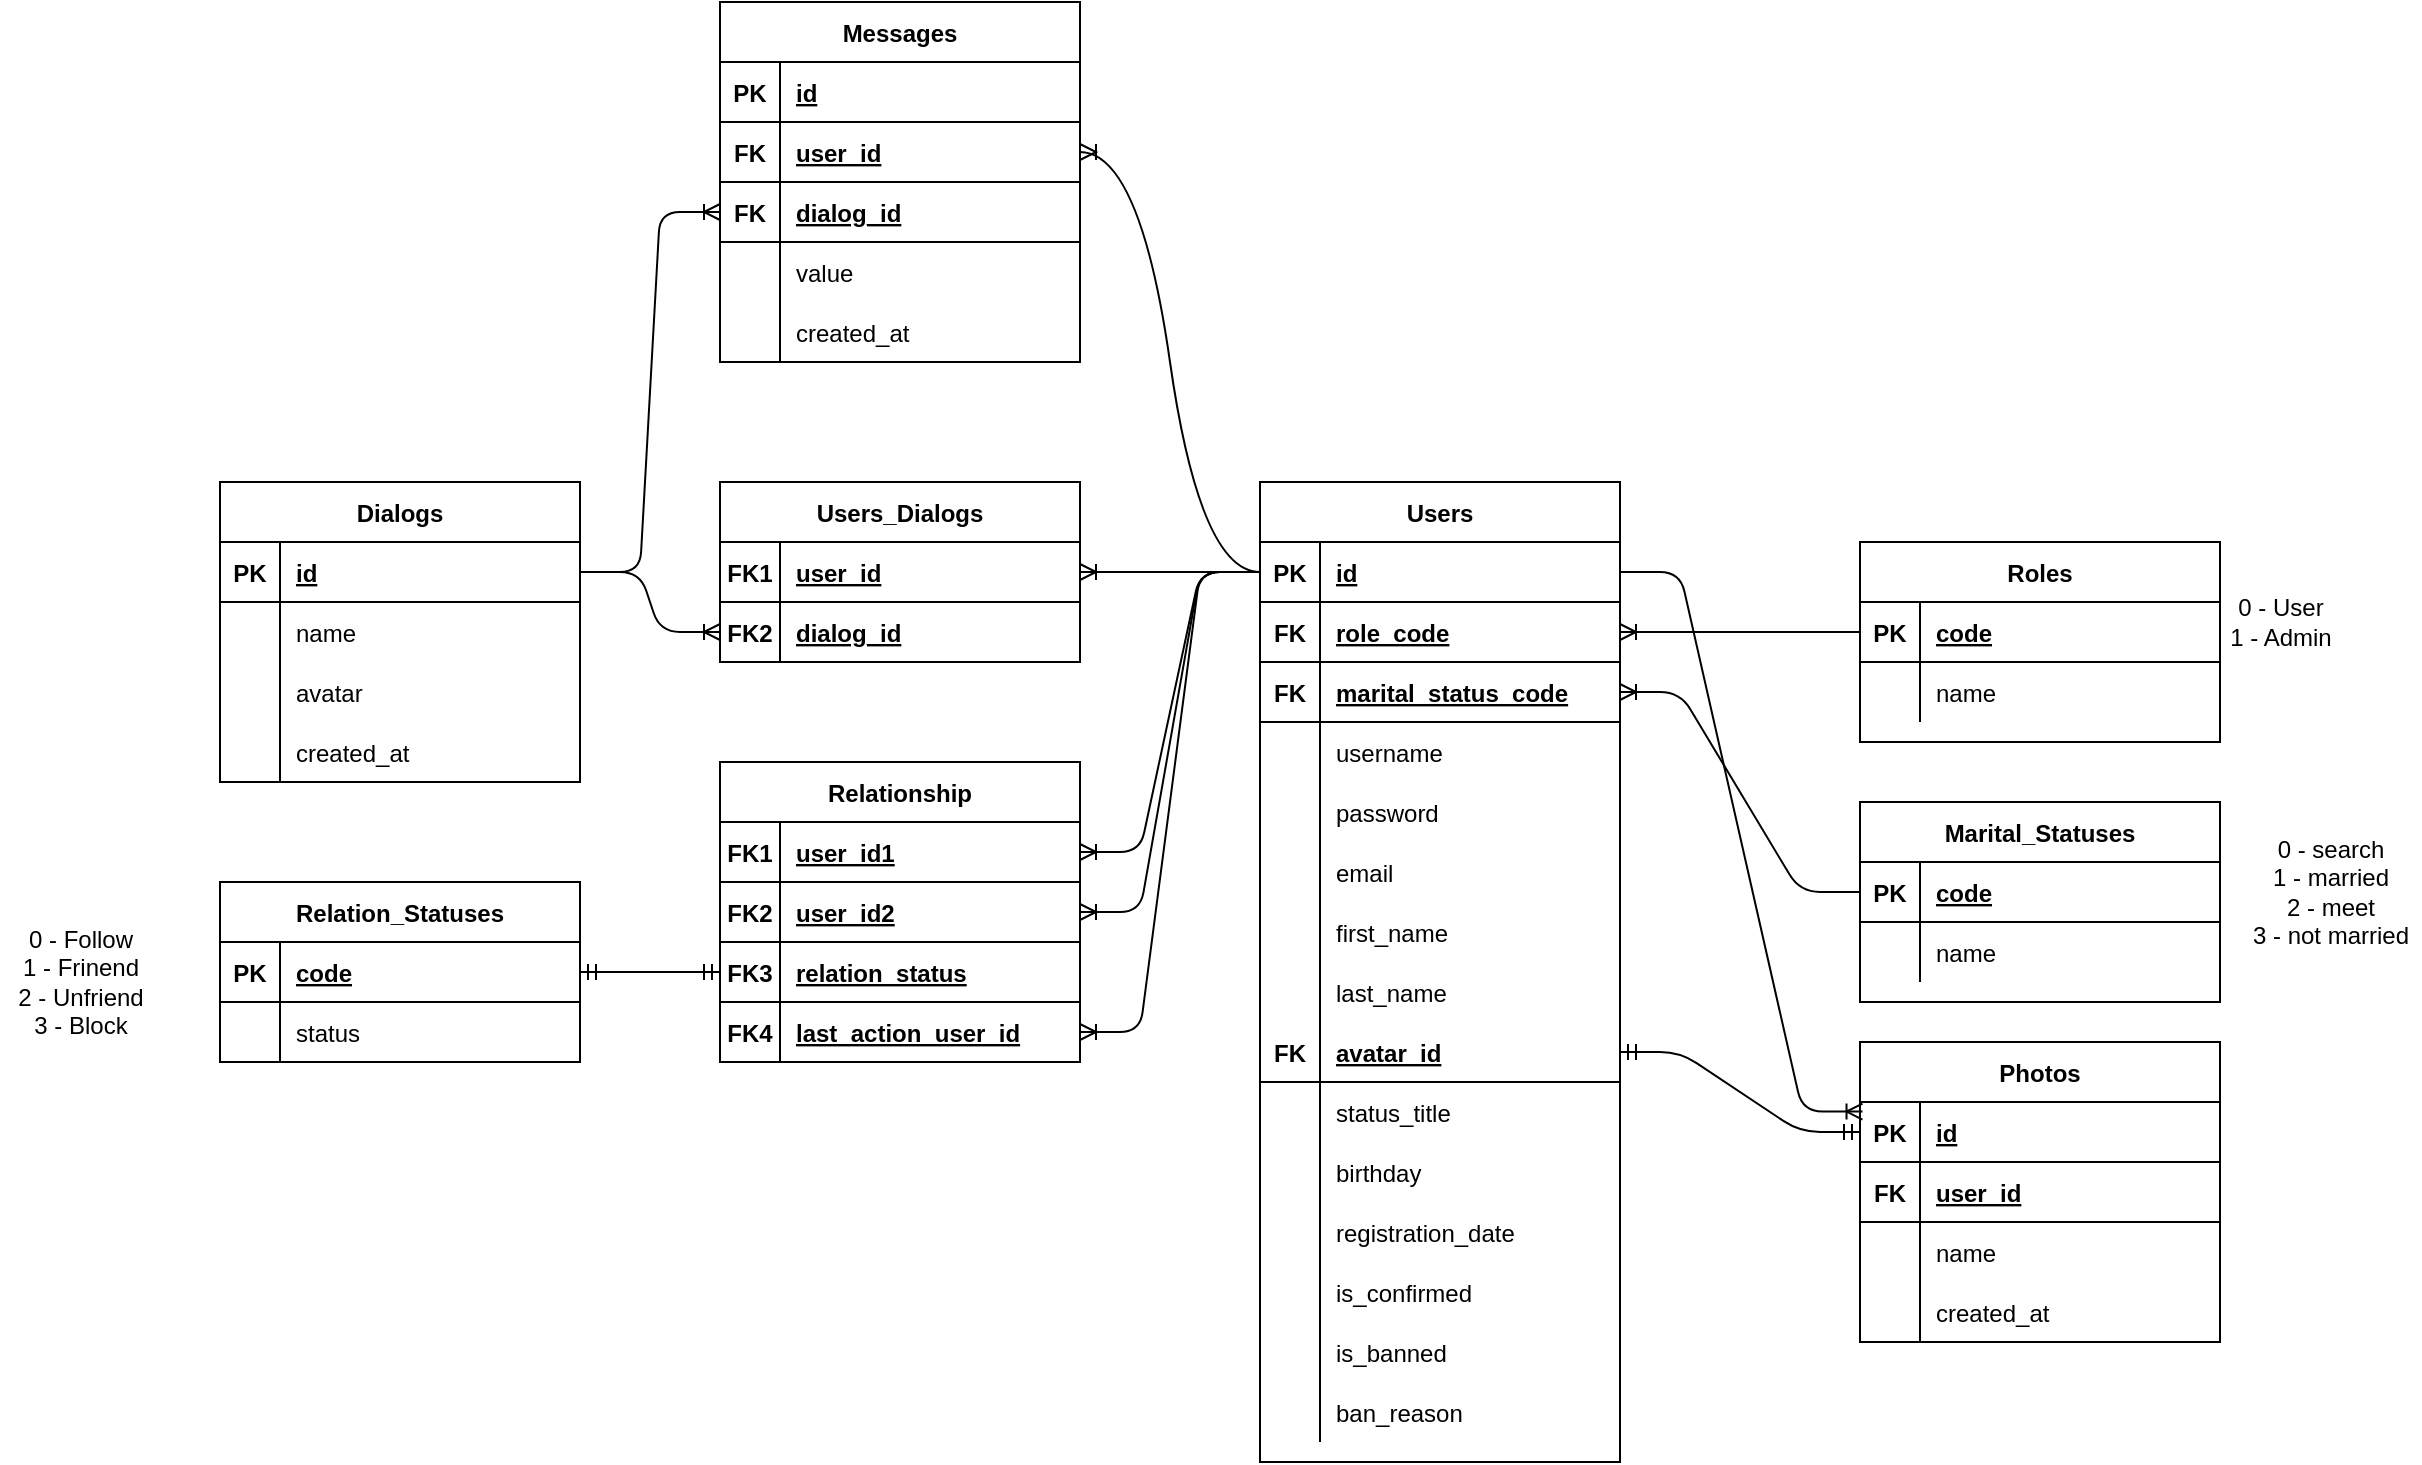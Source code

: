 <mxfile version="14.5.10" type="device"><diagram id="R2lEEEUBdFMjLlhIrx00" name="Page-1"><mxGraphModel dx="1888" dy="1648" grid="1" gridSize="10" guides="1" tooltips="1" connect="1" arrows="1" fold="1" page="1" pageScale="1" pageWidth="850" pageHeight="1100" math="0" shadow="0" extFonts="Permanent Marker^https://fonts.googleapis.com/css?family=Permanent+Marker"><root><mxCell id="0"/><mxCell id="1" parent="0"/><mxCell id="Dz9kJ3mETooOd-xJiDvD-19" value="Users" style="shape=table;startSize=30;container=1;collapsible=1;childLayout=tableLayout;fixedRows=1;rowLines=0;fontStyle=1;align=center;resizeLast=1;" parent="1" vertex="1"><mxGeometry x="120" y="180" width="180" height="490" as="geometry"/></mxCell><mxCell id="Dz9kJ3mETooOd-xJiDvD-36" value="" style="shape=partialRectangle;collapsible=0;dropTarget=0;pointerEvents=0;fillColor=none;top=0;left=0;bottom=1;right=0;points=[[0,0.5],[1,0.5]];portConstraint=eastwest;" parent="Dz9kJ3mETooOd-xJiDvD-19" vertex="1"><mxGeometry y="30" width="180" height="30" as="geometry"/></mxCell><mxCell id="Dz9kJ3mETooOd-xJiDvD-37" value="PK" style="shape=partialRectangle;connectable=0;fillColor=none;top=0;left=0;bottom=0;right=0;fontStyle=1;overflow=hidden;" parent="Dz9kJ3mETooOd-xJiDvD-36" vertex="1"><mxGeometry width="30" height="30" as="geometry"/></mxCell><mxCell id="Dz9kJ3mETooOd-xJiDvD-38" value="id" style="shape=partialRectangle;connectable=0;fillColor=none;top=0;left=0;bottom=0;right=0;align=left;spacingLeft=6;fontStyle=5;overflow=hidden;" parent="Dz9kJ3mETooOd-xJiDvD-36" vertex="1"><mxGeometry x="30" width="150" height="30" as="geometry"/></mxCell><mxCell id="Dz9kJ3mETooOd-xJiDvD-20" value="" style="shape=partialRectangle;collapsible=0;dropTarget=0;pointerEvents=0;fillColor=none;top=0;left=0;bottom=1;right=0;points=[[0,0.5],[1,0.5]];portConstraint=eastwest;" parent="Dz9kJ3mETooOd-xJiDvD-19" vertex="1"><mxGeometry y="60" width="180" height="30" as="geometry"/></mxCell><mxCell id="Dz9kJ3mETooOd-xJiDvD-21" value="FK" style="shape=partialRectangle;connectable=0;fillColor=none;top=0;left=0;bottom=0;right=0;fontStyle=1;overflow=hidden;" parent="Dz9kJ3mETooOd-xJiDvD-20" vertex="1"><mxGeometry width="30" height="30" as="geometry"/></mxCell><mxCell id="Dz9kJ3mETooOd-xJiDvD-22" value="role_code" style="shape=partialRectangle;connectable=0;fillColor=none;top=0;left=0;bottom=0;right=0;align=left;spacingLeft=6;fontStyle=5;overflow=hidden;" parent="Dz9kJ3mETooOd-xJiDvD-20" vertex="1"><mxGeometry x="30" width="150" height="30" as="geometry"/></mxCell><mxCell id="Dz9kJ3mETooOd-xJiDvD-76" value="" style="shape=partialRectangle;collapsible=0;dropTarget=0;pointerEvents=0;fillColor=none;top=0;left=0;bottom=1;right=0;points=[[0,0.5],[1,0.5]];portConstraint=eastwest;" parent="Dz9kJ3mETooOd-xJiDvD-19" vertex="1"><mxGeometry y="90" width="180" height="30" as="geometry"/></mxCell><mxCell id="Dz9kJ3mETooOd-xJiDvD-77" value="FK" style="shape=partialRectangle;connectable=0;fillColor=none;top=0;left=0;bottom=0;right=0;fontStyle=1;overflow=hidden;" parent="Dz9kJ3mETooOd-xJiDvD-76" vertex="1"><mxGeometry width="30" height="30" as="geometry"/></mxCell><mxCell id="Dz9kJ3mETooOd-xJiDvD-78" value="marital_status_code" style="shape=partialRectangle;connectable=0;fillColor=none;top=0;left=0;bottom=0;right=0;align=left;spacingLeft=6;fontStyle=5;overflow=hidden;" parent="Dz9kJ3mETooOd-xJiDvD-76" vertex="1"><mxGeometry x="30" width="150" height="30" as="geometry"/></mxCell><mxCell id="Dz9kJ3mETooOd-xJiDvD-235" value="" style="shape=partialRectangle;collapsible=0;dropTarget=0;pointerEvents=0;fillColor=none;top=0;left=0;bottom=0;right=0;points=[[0,0.5],[1,0.5]];portConstraint=eastwest;" parent="Dz9kJ3mETooOd-xJiDvD-19" vertex="1"><mxGeometry y="120" width="180" height="30" as="geometry"/></mxCell><mxCell id="Dz9kJ3mETooOd-xJiDvD-236" value="" style="shape=partialRectangle;connectable=0;fillColor=none;top=0;left=0;bottom=0;right=0;editable=1;overflow=hidden;" parent="Dz9kJ3mETooOd-xJiDvD-235" vertex="1"><mxGeometry width="30" height="30" as="geometry"/></mxCell><mxCell id="Dz9kJ3mETooOd-xJiDvD-237" value="username" style="shape=partialRectangle;connectable=0;fillColor=none;top=0;left=0;bottom=0;right=0;align=left;spacingLeft=6;overflow=hidden;" parent="Dz9kJ3mETooOd-xJiDvD-235" vertex="1"><mxGeometry x="30" width="150" height="30" as="geometry"/></mxCell><mxCell id="Dz9kJ3mETooOd-xJiDvD-107" value="" style="shape=partialRectangle;collapsible=0;dropTarget=0;pointerEvents=0;fillColor=none;top=0;left=0;bottom=0;right=0;points=[[0,0.5],[1,0.5]];portConstraint=eastwest;" parent="Dz9kJ3mETooOd-xJiDvD-19" vertex="1"><mxGeometry y="150" width="180" height="30" as="geometry"/></mxCell><mxCell id="Dz9kJ3mETooOd-xJiDvD-108" value="" style="shape=partialRectangle;connectable=0;fillColor=none;top=0;left=0;bottom=0;right=0;editable=1;overflow=hidden;" parent="Dz9kJ3mETooOd-xJiDvD-107" vertex="1"><mxGeometry width="30" height="30" as="geometry"/></mxCell><mxCell id="Dz9kJ3mETooOd-xJiDvD-109" value="password" style="shape=partialRectangle;connectable=0;fillColor=none;top=0;left=0;bottom=0;right=0;align=left;spacingLeft=6;overflow=hidden;" parent="Dz9kJ3mETooOd-xJiDvD-107" vertex="1"><mxGeometry x="30" width="150" height="30" as="geometry"/></mxCell><mxCell id="Dz9kJ3mETooOd-xJiDvD-110" value="" style="shape=partialRectangle;collapsible=0;dropTarget=0;pointerEvents=0;fillColor=none;top=0;left=0;bottom=0;right=0;points=[[0,0.5],[1,0.5]];portConstraint=eastwest;" parent="Dz9kJ3mETooOd-xJiDvD-19" vertex="1"><mxGeometry y="180" width="180" height="30" as="geometry"/></mxCell><mxCell id="Dz9kJ3mETooOd-xJiDvD-111" value="" style="shape=partialRectangle;connectable=0;fillColor=none;top=0;left=0;bottom=0;right=0;editable=1;overflow=hidden;" parent="Dz9kJ3mETooOd-xJiDvD-110" vertex="1"><mxGeometry width="30" height="30" as="geometry"/></mxCell><mxCell id="Dz9kJ3mETooOd-xJiDvD-112" value="email" style="shape=partialRectangle;connectable=0;fillColor=none;top=0;left=0;bottom=0;right=0;align=left;spacingLeft=6;overflow=hidden;" parent="Dz9kJ3mETooOd-xJiDvD-110" vertex="1"><mxGeometry x="30" width="150" height="30" as="geometry"/></mxCell><mxCell id="Dz9kJ3mETooOd-xJiDvD-23" value="" style="shape=partialRectangle;collapsible=0;dropTarget=0;pointerEvents=0;fillColor=none;top=0;left=0;bottom=0;right=0;points=[[0,0.5],[1,0.5]];portConstraint=eastwest;" parent="Dz9kJ3mETooOd-xJiDvD-19" vertex="1"><mxGeometry y="210" width="180" height="30" as="geometry"/></mxCell><mxCell id="Dz9kJ3mETooOd-xJiDvD-24" value="" style="shape=partialRectangle;connectable=0;fillColor=none;top=0;left=0;bottom=0;right=0;editable=1;overflow=hidden;" parent="Dz9kJ3mETooOd-xJiDvD-23" vertex="1"><mxGeometry width="30" height="30" as="geometry"/></mxCell><mxCell id="Dz9kJ3mETooOd-xJiDvD-25" value="first_name" style="shape=partialRectangle;connectable=0;fillColor=none;top=0;left=0;bottom=0;right=0;align=left;spacingLeft=6;overflow=hidden;" parent="Dz9kJ3mETooOd-xJiDvD-23" vertex="1"><mxGeometry x="30" width="150" height="30" as="geometry"/></mxCell><mxCell id="Dz9kJ3mETooOd-xJiDvD-63" value="" style="shape=partialRectangle;collapsible=0;dropTarget=0;pointerEvents=0;fillColor=none;top=0;left=0;bottom=0;right=0;points=[[0,0.5],[1,0.5]];portConstraint=eastwest;" parent="Dz9kJ3mETooOd-xJiDvD-19" vertex="1"><mxGeometry y="240" width="180" height="30" as="geometry"/></mxCell><mxCell id="Dz9kJ3mETooOd-xJiDvD-64" value="" style="shape=partialRectangle;connectable=0;fillColor=none;top=0;left=0;bottom=0;right=0;editable=1;overflow=hidden;" parent="Dz9kJ3mETooOd-xJiDvD-63" vertex="1"><mxGeometry width="30" height="30" as="geometry"/></mxCell><mxCell id="Dz9kJ3mETooOd-xJiDvD-65" value="last_name" style="shape=partialRectangle;connectable=0;fillColor=none;top=0;left=0;bottom=0;right=0;align=left;spacingLeft=6;overflow=hidden;" parent="Dz9kJ3mETooOd-xJiDvD-63" vertex="1"><mxGeometry x="30" width="150" height="30" as="geometry"/></mxCell><mxCell id="Wtlo1PNyRemRcPBxRSfS-28" value="" style="shape=partialRectangle;collapsible=0;dropTarget=0;pointerEvents=0;fillColor=none;top=0;left=0;bottom=1;right=0;points=[[0,0.5],[1,0.5]];portConstraint=eastwest;" parent="Dz9kJ3mETooOd-xJiDvD-19" vertex="1"><mxGeometry y="270" width="180" height="30" as="geometry"/></mxCell><mxCell id="Wtlo1PNyRemRcPBxRSfS-29" value="FK" style="shape=partialRectangle;connectable=0;fillColor=none;top=0;left=0;bottom=0;right=0;fontStyle=1;overflow=hidden;" parent="Wtlo1PNyRemRcPBxRSfS-28" vertex="1"><mxGeometry width="30" height="30" as="geometry"/></mxCell><mxCell id="Wtlo1PNyRemRcPBxRSfS-30" value="avatar_id" style="shape=partialRectangle;connectable=0;fillColor=none;top=0;left=0;bottom=0;right=0;align=left;spacingLeft=6;fontStyle=5;overflow=hidden;" parent="Wtlo1PNyRemRcPBxRSfS-28" vertex="1"><mxGeometry x="30" width="150" height="30" as="geometry"/></mxCell><mxCell id="Dz9kJ3mETooOd-xJiDvD-29" value="" style="shape=partialRectangle;collapsible=0;dropTarget=0;pointerEvents=0;fillColor=none;top=0;left=0;bottom=0;right=0;points=[[0,0.5],[1,0.5]];portConstraint=eastwest;" parent="Dz9kJ3mETooOd-xJiDvD-19" vertex="1"><mxGeometry y="300" width="180" height="30" as="geometry"/></mxCell><mxCell id="Dz9kJ3mETooOd-xJiDvD-30" value="" style="shape=partialRectangle;connectable=0;fillColor=none;top=0;left=0;bottom=0;right=0;editable=1;overflow=hidden;" parent="Dz9kJ3mETooOd-xJiDvD-29" vertex="1"><mxGeometry width="30" height="30" as="geometry"/></mxCell><mxCell id="Dz9kJ3mETooOd-xJiDvD-31" value="status_title" style="shape=partialRectangle;connectable=0;fillColor=none;top=0;left=0;bottom=0;right=0;align=left;spacingLeft=6;overflow=hidden;" parent="Dz9kJ3mETooOd-xJiDvD-29" vertex="1"><mxGeometry x="30" width="150" height="30" as="geometry"/></mxCell><mxCell id="Dz9kJ3mETooOd-xJiDvD-82" value="" style="shape=partialRectangle;collapsible=0;dropTarget=0;pointerEvents=0;fillColor=none;top=0;left=0;bottom=0;right=0;points=[[0,0.5],[1,0.5]];portConstraint=eastwest;" parent="Dz9kJ3mETooOd-xJiDvD-19" vertex="1"><mxGeometry y="330" width="180" height="30" as="geometry"/></mxCell><mxCell id="Dz9kJ3mETooOd-xJiDvD-83" value="" style="shape=partialRectangle;connectable=0;fillColor=none;top=0;left=0;bottom=0;right=0;editable=1;overflow=hidden;" parent="Dz9kJ3mETooOd-xJiDvD-82" vertex="1"><mxGeometry width="30" height="30" as="geometry"/></mxCell><mxCell id="Dz9kJ3mETooOd-xJiDvD-84" value="birthday" style="shape=partialRectangle;connectable=0;fillColor=none;top=0;left=0;bottom=0;right=0;align=left;spacingLeft=6;overflow=hidden;" parent="Dz9kJ3mETooOd-xJiDvD-82" vertex="1"><mxGeometry x="30" width="150" height="30" as="geometry"/></mxCell><mxCell id="Dz9kJ3mETooOd-xJiDvD-26" value="" style="shape=partialRectangle;collapsible=0;dropTarget=0;pointerEvents=0;fillColor=none;top=0;left=0;bottom=0;right=0;points=[[0,0.5],[1,0.5]];portConstraint=eastwest;" parent="Dz9kJ3mETooOd-xJiDvD-19" vertex="1"><mxGeometry y="360" width="180" height="30" as="geometry"/></mxCell><mxCell id="Dz9kJ3mETooOd-xJiDvD-27" value="" style="shape=partialRectangle;connectable=0;fillColor=none;top=0;left=0;bottom=0;right=0;editable=1;overflow=hidden;" parent="Dz9kJ3mETooOd-xJiDvD-26" vertex="1"><mxGeometry width="30" height="30" as="geometry"/></mxCell><mxCell id="Dz9kJ3mETooOd-xJiDvD-28" value="registration_date" style="shape=partialRectangle;connectable=0;fillColor=none;top=0;left=0;bottom=0;right=0;align=left;spacingLeft=6;overflow=hidden;" parent="Dz9kJ3mETooOd-xJiDvD-26" vertex="1"><mxGeometry x="30" width="150" height="30" as="geometry"/></mxCell><mxCell id="Dz9kJ3mETooOd-xJiDvD-85" value="" style="shape=partialRectangle;collapsible=0;dropTarget=0;pointerEvents=0;fillColor=none;top=0;left=0;bottom=0;right=0;points=[[0,0.5],[1,0.5]];portConstraint=eastwest;" parent="Dz9kJ3mETooOd-xJiDvD-19" vertex="1"><mxGeometry y="390" width="180" height="30" as="geometry"/></mxCell><mxCell id="Dz9kJ3mETooOd-xJiDvD-86" value="" style="shape=partialRectangle;connectable=0;fillColor=none;top=0;left=0;bottom=0;right=0;editable=1;overflow=hidden;" parent="Dz9kJ3mETooOd-xJiDvD-85" vertex="1"><mxGeometry width="30" height="30" as="geometry"/></mxCell><mxCell id="Dz9kJ3mETooOd-xJiDvD-87" value="is_confirmed" style="shape=partialRectangle;connectable=0;fillColor=none;top=0;left=0;bottom=0;right=0;align=left;spacingLeft=6;overflow=hidden;" parent="Dz9kJ3mETooOd-xJiDvD-85" vertex="1"><mxGeometry x="30" width="150" height="30" as="geometry"/></mxCell><mxCell id="t9_0IS5T_n3fpA2YfDWs-11" value="" style="shape=partialRectangle;collapsible=0;dropTarget=0;pointerEvents=0;fillColor=none;top=0;left=0;bottom=0;right=0;points=[[0,0.5],[1,0.5]];portConstraint=eastwest;" vertex="1" parent="Dz9kJ3mETooOd-xJiDvD-19"><mxGeometry y="420" width="180" height="30" as="geometry"/></mxCell><mxCell id="t9_0IS5T_n3fpA2YfDWs-12" value="" style="shape=partialRectangle;connectable=0;fillColor=none;top=0;left=0;bottom=0;right=0;editable=1;overflow=hidden;" vertex="1" parent="t9_0IS5T_n3fpA2YfDWs-11"><mxGeometry width="30" height="30" as="geometry"/></mxCell><mxCell id="t9_0IS5T_n3fpA2YfDWs-13" value="is_banned" style="shape=partialRectangle;connectable=0;fillColor=none;top=0;left=0;bottom=0;right=0;align=left;spacingLeft=6;overflow=hidden;" vertex="1" parent="t9_0IS5T_n3fpA2YfDWs-11"><mxGeometry x="30" width="150" height="30" as="geometry"/></mxCell><mxCell id="t9_0IS5T_n3fpA2YfDWs-8" value="" style="shape=partialRectangle;collapsible=0;dropTarget=0;pointerEvents=0;fillColor=none;top=0;left=0;bottom=0;right=0;points=[[0,0.5],[1,0.5]];portConstraint=eastwest;" vertex="1" parent="Dz9kJ3mETooOd-xJiDvD-19"><mxGeometry y="450" width="180" height="30" as="geometry"/></mxCell><mxCell id="t9_0IS5T_n3fpA2YfDWs-9" value="" style="shape=partialRectangle;connectable=0;fillColor=none;top=0;left=0;bottom=0;right=0;editable=1;overflow=hidden;" vertex="1" parent="t9_0IS5T_n3fpA2YfDWs-8"><mxGeometry width="30" height="30" as="geometry"/></mxCell><mxCell id="t9_0IS5T_n3fpA2YfDWs-10" value="ban_reason" style="shape=partialRectangle;connectable=0;fillColor=none;top=0;left=0;bottom=0;right=0;align=left;spacingLeft=6;overflow=hidden;" vertex="1" parent="t9_0IS5T_n3fpA2YfDWs-8"><mxGeometry x="30" width="150" height="30" as="geometry"/></mxCell><mxCell id="Dz9kJ3mETooOd-xJiDvD-72" value="Roles" style="shape=table;startSize=30;container=1;collapsible=1;childLayout=tableLayout;fixedRows=1;rowLines=0;fontStyle=1;align=center;resizeLast=1;" parent="1" vertex="1"><mxGeometry x="420" y="210" width="180" height="100" as="geometry"/></mxCell><mxCell id="Dz9kJ3mETooOd-xJiDvD-73" value="" style="shape=partialRectangle;collapsible=0;dropTarget=0;pointerEvents=0;fillColor=none;top=0;left=0;bottom=1;right=0;points=[[0,0.5],[1,0.5]];portConstraint=eastwest;" parent="Dz9kJ3mETooOd-xJiDvD-72" vertex="1"><mxGeometry y="30" width="180" height="30" as="geometry"/></mxCell><mxCell id="Dz9kJ3mETooOd-xJiDvD-74" value="PK" style="shape=partialRectangle;connectable=0;fillColor=none;top=0;left=0;bottom=0;right=0;fontStyle=1;overflow=hidden;" parent="Dz9kJ3mETooOd-xJiDvD-73" vertex="1"><mxGeometry width="30" height="30" as="geometry"/></mxCell><mxCell id="Dz9kJ3mETooOd-xJiDvD-75" value="code" style="shape=partialRectangle;connectable=0;fillColor=none;top=0;left=0;bottom=0;right=0;align=left;spacingLeft=6;fontStyle=5;overflow=hidden;" parent="Dz9kJ3mETooOd-xJiDvD-73" vertex="1"><mxGeometry x="30" width="150" height="30" as="geometry"/></mxCell><mxCell id="Dz9kJ3mETooOd-xJiDvD-113" value="" style="shape=partialRectangle;collapsible=0;dropTarget=0;pointerEvents=0;fillColor=none;top=0;left=0;bottom=0;right=0;points=[[0,0.5],[1,0.5]];portConstraint=eastwest;" parent="Dz9kJ3mETooOd-xJiDvD-72" vertex="1"><mxGeometry y="60" width="180" height="30" as="geometry"/></mxCell><mxCell id="Dz9kJ3mETooOd-xJiDvD-114" value="" style="shape=partialRectangle;connectable=0;fillColor=none;top=0;left=0;bottom=0;right=0;editable=1;overflow=hidden;" parent="Dz9kJ3mETooOd-xJiDvD-113" vertex="1"><mxGeometry width="30" height="30" as="geometry"/></mxCell><mxCell id="Dz9kJ3mETooOd-xJiDvD-115" value="name" style="shape=partialRectangle;connectable=0;fillColor=none;top=0;left=0;bottom=0;right=0;align=left;spacingLeft=6;overflow=hidden;" parent="Dz9kJ3mETooOd-xJiDvD-113" vertex="1"><mxGeometry x="30" width="150" height="30" as="geometry"/></mxCell><mxCell id="Dz9kJ3mETooOd-xJiDvD-135" value="" style="edgeStyle=entityRelationEdgeStyle;fontSize=12;html=1;endArrow=ERoneToMany;entryX=1;entryY=0.5;entryDx=0;entryDy=0;exitX=0;exitY=0.5;exitDx=0;exitDy=0;" parent="1" source="Dz9kJ3mETooOd-xJiDvD-73" target="Dz9kJ3mETooOd-xJiDvD-20" edge="1"><mxGeometry width="100" height="100" relative="1" as="geometry"><mxPoint x="450" y="430" as="sourcePoint"/><mxPoint x="550" y="330" as="targetPoint"/></mxGeometry></mxCell><mxCell id="Dz9kJ3mETooOd-xJiDvD-136" value="Marital_Statuses" style="shape=table;startSize=30;container=1;collapsible=1;childLayout=tableLayout;fixedRows=1;rowLines=0;fontStyle=1;align=center;resizeLast=1;" parent="1" vertex="1"><mxGeometry x="420" y="340" width="180" height="100" as="geometry"/></mxCell><mxCell id="Dz9kJ3mETooOd-xJiDvD-137" value="" style="shape=partialRectangle;collapsible=0;dropTarget=0;pointerEvents=0;fillColor=none;top=0;left=0;bottom=1;right=0;points=[[0,0.5],[1,0.5]];portConstraint=eastwest;" parent="Dz9kJ3mETooOd-xJiDvD-136" vertex="1"><mxGeometry y="30" width="180" height="30" as="geometry"/></mxCell><mxCell id="Dz9kJ3mETooOd-xJiDvD-138" value="PK" style="shape=partialRectangle;connectable=0;fillColor=none;top=0;left=0;bottom=0;right=0;fontStyle=1;overflow=hidden;" parent="Dz9kJ3mETooOd-xJiDvD-137" vertex="1"><mxGeometry width="30" height="30" as="geometry"/></mxCell><mxCell id="Dz9kJ3mETooOd-xJiDvD-139" value="code" style="shape=partialRectangle;connectable=0;fillColor=none;top=0;left=0;bottom=0;right=0;align=left;spacingLeft=6;fontStyle=5;overflow=hidden;" parent="Dz9kJ3mETooOd-xJiDvD-137" vertex="1"><mxGeometry x="30" width="150" height="30" as="geometry"/></mxCell><mxCell id="Dz9kJ3mETooOd-xJiDvD-140" value="" style="shape=partialRectangle;collapsible=0;dropTarget=0;pointerEvents=0;fillColor=none;top=0;left=0;bottom=0;right=0;points=[[0,0.5],[1,0.5]];portConstraint=eastwest;" parent="Dz9kJ3mETooOd-xJiDvD-136" vertex="1"><mxGeometry y="60" width="180" height="30" as="geometry"/></mxCell><mxCell id="Dz9kJ3mETooOd-xJiDvD-141" value="" style="shape=partialRectangle;connectable=0;fillColor=none;top=0;left=0;bottom=0;right=0;editable=1;overflow=hidden;" parent="Dz9kJ3mETooOd-xJiDvD-140" vertex="1"><mxGeometry width="30" height="30" as="geometry"/></mxCell><mxCell id="Dz9kJ3mETooOd-xJiDvD-142" value="name" style="shape=partialRectangle;connectable=0;fillColor=none;top=0;left=0;bottom=0;right=0;align=left;spacingLeft=6;overflow=hidden;" parent="Dz9kJ3mETooOd-xJiDvD-140" vertex="1"><mxGeometry x="30" width="150" height="30" as="geometry"/></mxCell><mxCell id="Dz9kJ3mETooOd-xJiDvD-143" value="" style="edgeStyle=entityRelationEdgeStyle;fontSize=12;html=1;endArrow=ERoneToMany;entryX=1;entryY=0.5;entryDx=0;entryDy=0;exitX=0;exitY=0.5;exitDx=0;exitDy=0;" parent="1" source="Dz9kJ3mETooOd-xJiDvD-137" target="Dz9kJ3mETooOd-xJiDvD-76" edge="1"><mxGeometry width="100" height="100" relative="1" as="geometry"><mxPoint x="370" y="380" as="sourcePoint"/><mxPoint x="460" y="310" as="targetPoint"/></mxGeometry></mxCell><mxCell id="Dz9kJ3mETooOd-xJiDvD-144" value="Dialogs" style="shape=table;startSize=30;container=1;collapsible=1;childLayout=tableLayout;fixedRows=1;rowLines=0;fontStyle=1;align=center;resizeLast=1;" parent="1" vertex="1"><mxGeometry x="-400" y="180" width="180" height="150" as="geometry"/></mxCell><mxCell id="Dz9kJ3mETooOd-xJiDvD-145" value="" style="shape=partialRectangle;collapsible=0;dropTarget=0;pointerEvents=0;fillColor=none;top=0;left=0;bottom=1;right=0;points=[[0,0.5],[1,0.5]];portConstraint=eastwest;" parent="Dz9kJ3mETooOd-xJiDvD-144" vertex="1"><mxGeometry y="30" width="180" height="30" as="geometry"/></mxCell><mxCell id="Dz9kJ3mETooOd-xJiDvD-146" value="PK" style="shape=partialRectangle;connectable=0;fillColor=none;top=0;left=0;bottom=0;right=0;fontStyle=1;overflow=hidden;" parent="Dz9kJ3mETooOd-xJiDvD-145" vertex="1"><mxGeometry width="30" height="30" as="geometry"/></mxCell><mxCell id="Dz9kJ3mETooOd-xJiDvD-147" value="id" style="shape=partialRectangle;connectable=0;fillColor=none;top=0;left=0;bottom=0;right=0;align=left;spacingLeft=6;fontStyle=5;overflow=hidden;" parent="Dz9kJ3mETooOd-xJiDvD-145" vertex="1"><mxGeometry x="30" width="150" height="30" as="geometry"/></mxCell><mxCell id="Dz9kJ3mETooOd-xJiDvD-169" value="" style="shape=partialRectangle;collapsible=0;dropTarget=0;pointerEvents=0;fillColor=none;top=0;left=0;bottom=0;right=0;points=[[0,0.5],[1,0.5]];portConstraint=eastwest;" parent="Dz9kJ3mETooOd-xJiDvD-144" vertex="1"><mxGeometry y="60" width="180" height="30" as="geometry"/></mxCell><mxCell id="Dz9kJ3mETooOd-xJiDvD-170" value="" style="shape=partialRectangle;connectable=0;fillColor=none;top=0;left=0;bottom=0;right=0;editable=1;overflow=hidden;" parent="Dz9kJ3mETooOd-xJiDvD-169" vertex="1"><mxGeometry width="30" height="30" as="geometry"/></mxCell><mxCell id="Dz9kJ3mETooOd-xJiDvD-171" value="name" style="shape=partialRectangle;connectable=0;fillColor=none;top=0;left=0;bottom=0;right=0;align=left;spacingLeft=6;overflow=hidden;" parent="Dz9kJ3mETooOd-xJiDvD-169" vertex="1"><mxGeometry x="30" width="150" height="30" as="geometry"/></mxCell><mxCell id="57DwWcLss_2VX4rMWqx7-48" value="" style="shape=partialRectangle;collapsible=0;dropTarget=0;pointerEvents=0;fillColor=none;top=0;left=0;bottom=0;right=0;points=[[0,0.5],[1,0.5]];portConstraint=eastwest;" parent="Dz9kJ3mETooOd-xJiDvD-144" vertex="1"><mxGeometry y="90" width="180" height="30" as="geometry"/></mxCell><mxCell id="57DwWcLss_2VX4rMWqx7-49" value="" style="shape=partialRectangle;connectable=0;fillColor=none;top=0;left=0;bottom=0;right=0;editable=1;overflow=hidden;" parent="57DwWcLss_2VX4rMWqx7-48" vertex="1"><mxGeometry width="30" height="30" as="geometry"/></mxCell><mxCell id="57DwWcLss_2VX4rMWqx7-50" value="avatar" style="shape=partialRectangle;connectable=0;fillColor=none;top=0;left=0;bottom=0;right=0;align=left;spacingLeft=6;overflow=hidden;" parent="57DwWcLss_2VX4rMWqx7-48" vertex="1"><mxGeometry x="30" width="150" height="30" as="geometry"/></mxCell><mxCell id="Dz9kJ3mETooOd-xJiDvD-172" value="" style="shape=partialRectangle;collapsible=0;dropTarget=0;pointerEvents=0;fillColor=none;top=0;left=0;bottom=0;right=0;points=[[0,0.5],[1,0.5]];portConstraint=eastwest;" parent="Dz9kJ3mETooOd-xJiDvD-144" vertex="1"><mxGeometry y="120" width="180" height="30" as="geometry"/></mxCell><mxCell id="Dz9kJ3mETooOd-xJiDvD-173" value="" style="shape=partialRectangle;connectable=0;fillColor=none;top=0;left=0;bottom=0;right=0;editable=1;overflow=hidden;" parent="Dz9kJ3mETooOd-xJiDvD-172" vertex="1"><mxGeometry width="30" height="30" as="geometry"/></mxCell><mxCell id="Dz9kJ3mETooOd-xJiDvD-174" value="created_at" style="shape=partialRectangle;connectable=0;fillColor=none;top=0;left=0;bottom=0;right=0;align=left;spacingLeft=6;overflow=hidden;" parent="Dz9kJ3mETooOd-xJiDvD-172" vertex="1"><mxGeometry x="30" width="150" height="30" as="geometry"/></mxCell><mxCell id="Dz9kJ3mETooOd-xJiDvD-190" value="Users_Dialogs" style="shape=table;startSize=30;container=1;collapsible=1;childLayout=tableLayout;fixedRows=1;rowLines=0;fontStyle=1;align=center;resizeLast=1;" parent="1" vertex="1"><mxGeometry x="-150" y="180" width="180" height="90" as="geometry"/></mxCell><mxCell id="Dz9kJ3mETooOd-xJiDvD-191" value="" style="shape=partialRectangle;collapsible=0;dropTarget=0;pointerEvents=0;fillColor=none;top=0;left=0;bottom=1;right=0;points=[[0,0.5],[1,0.5]];portConstraint=eastwest;" parent="Dz9kJ3mETooOd-xJiDvD-190" vertex="1"><mxGeometry y="30" width="180" height="30" as="geometry"/></mxCell><mxCell id="Dz9kJ3mETooOd-xJiDvD-192" value="FK1" style="shape=partialRectangle;connectable=0;fillColor=none;top=0;left=0;bottom=0;right=0;fontStyle=1;overflow=hidden;" parent="Dz9kJ3mETooOd-xJiDvD-191" vertex="1"><mxGeometry width="30" height="30" as="geometry"/></mxCell><mxCell id="Dz9kJ3mETooOd-xJiDvD-193" value="user_id" style="shape=partialRectangle;connectable=0;fillColor=none;top=0;left=0;bottom=0;right=0;align=left;spacingLeft=6;fontStyle=5;overflow=hidden;" parent="Dz9kJ3mETooOd-xJiDvD-191" vertex="1"><mxGeometry x="30" width="150" height="30" as="geometry"/></mxCell><mxCell id="Dz9kJ3mETooOd-xJiDvD-204" value="" style="shape=partialRectangle;collapsible=0;dropTarget=0;pointerEvents=0;fillColor=none;top=0;left=0;bottom=1;right=0;points=[[0,0.5],[1,0.5]];portConstraint=eastwest;" parent="Dz9kJ3mETooOd-xJiDvD-190" vertex="1"><mxGeometry y="60" width="180" height="30" as="geometry"/></mxCell><mxCell id="Dz9kJ3mETooOd-xJiDvD-205" value="FK2" style="shape=partialRectangle;connectable=0;fillColor=none;top=0;left=0;bottom=0;right=0;fontStyle=1;overflow=hidden;" parent="Dz9kJ3mETooOd-xJiDvD-204" vertex="1"><mxGeometry width="30" height="30" as="geometry"/></mxCell><mxCell id="Dz9kJ3mETooOd-xJiDvD-206" value="dialog_id" style="shape=partialRectangle;connectable=0;fillColor=none;top=0;left=0;bottom=0;right=0;align=left;spacingLeft=6;fontStyle=5;overflow=hidden;" parent="Dz9kJ3mETooOd-xJiDvD-204" vertex="1"><mxGeometry x="30" width="150" height="30" as="geometry"/></mxCell><mxCell id="Dz9kJ3mETooOd-xJiDvD-207" value="" style="edgeStyle=entityRelationEdgeStyle;fontSize=12;html=1;endArrow=ERoneToMany;exitX=1;exitY=0.5;exitDx=0;exitDy=0;entryX=0;entryY=0.5;entryDx=0;entryDy=0;" parent="1" source="Dz9kJ3mETooOd-xJiDvD-145" target="Dz9kJ3mETooOd-xJiDvD-204" edge="1"><mxGeometry width="100" height="100" relative="1" as="geometry"><mxPoint y="340" as="sourcePoint"/><mxPoint x="100" y="240" as="targetPoint"/></mxGeometry></mxCell><mxCell id="Dz9kJ3mETooOd-xJiDvD-208" value="" style="edgeStyle=entityRelationEdgeStyle;fontSize=12;html=1;endArrow=ERoneToMany;exitX=0;exitY=0.5;exitDx=0;exitDy=0;entryX=1;entryY=0.5;entryDx=0;entryDy=0;" parent="1" source="Dz9kJ3mETooOd-xJiDvD-36" target="Dz9kJ3mETooOd-xJiDvD-191" edge="1"><mxGeometry width="100" height="100" relative="1" as="geometry"><mxPoint y="340" as="sourcePoint"/><mxPoint x="50" y="350" as="targetPoint"/></mxGeometry></mxCell><mxCell id="Dz9kJ3mETooOd-xJiDvD-209" value="Messages" style="shape=table;startSize=30;container=1;collapsible=1;childLayout=tableLayout;fixedRows=1;rowLines=0;fontStyle=1;align=center;resizeLast=1;" parent="1" vertex="1"><mxGeometry x="-150" y="-60" width="180" height="180" as="geometry"/></mxCell><mxCell id="Dz9kJ3mETooOd-xJiDvD-210" value="" style="shape=partialRectangle;collapsible=0;dropTarget=0;pointerEvents=0;fillColor=none;top=0;left=0;bottom=1;right=0;points=[[0,0.5],[1,0.5]];portConstraint=eastwest;" parent="Dz9kJ3mETooOd-xJiDvD-209" vertex="1"><mxGeometry y="30" width="180" height="30" as="geometry"/></mxCell><mxCell id="Dz9kJ3mETooOd-xJiDvD-211" value="PK" style="shape=partialRectangle;connectable=0;fillColor=none;top=0;left=0;bottom=0;right=0;fontStyle=1;overflow=hidden;" parent="Dz9kJ3mETooOd-xJiDvD-210" vertex="1"><mxGeometry width="30" height="30" as="geometry"/></mxCell><mxCell id="Dz9kJ3mETooOd-xJiDvD-212" value="id" style="shape=partialRectangle;connectable=0;fillColor=none;top=0;left=0;bottom=0;right=0;align=left;spacingLeft=6;fontStyle=5;overflow=hidden;" parent="Dz9kJ3mETooOd-xJiDvD-210" vertex="1"><mxGeometry x="30" width="150" height="30" as="geometry"/></mxCell><mxCell id="Dz9kJ3mETooOd-xJiDvD-222" value="" style="shape=partialRectangle;collapsible=0;dropTarget=0;pointerEvents=0;fillColor=none;top=0;left=0;bottom=1;right=0;points=[[0,0.5],[1,0.5]];portConstraint=eastwest;" parent="Dz9kJ3mETooOd-xJiDvD-209" vertex="1"><mxGeometry y="60" width="180" height="30" as="geometry"/></mxCell><mxCell id="Dz9kJ3mETooOd-xJiDvD-223" value="FK" style="shape=partialRectangle;connectable=0;fillColor=none;top=0;left=0;bottom=0;right=0;fontStyle=1;overflow=hidden;" parent="Dz9kJ3mETooOd-xJiDvD-222" vertex="1"><mxGeometry width="30" height="30" as="geometry"/></mxCell><mxCell id="Dz9kJ3mETooOd-xJiDvD-224" value="user_id" style="shape=partialRectangle;connectable=0;fillColor=none;top=0;left=0;bottom=0;right=0;align=left;spacingLeft=6;fontStyle=5;overflow=hidden;" parent="Dz9kJ3mETooOd-xJiDvD-222" vertex="1"><mxGeometry x="30" width="150" height="30" as="geometry"/></mxCell><mxCell id="Dz9kJ3mETooOd-xJiDvD-228" value="" style="shape=partialRectangle;collapsible=0;dropTarget=0;pointerEvents=0;fillColor=none;top=0;left=0;bottom=1;right=0;points=[[0,0.5],[1,0.5]];portConstraint=eastwest;" parent="Dz9kJ3mETooOd-xJiDvD-209" vertex="1"><mxGeometry y="90" width="180" height="30" as="geometry"/></mxCell><mxCell id="Dz9kJ3mETooOd-xJiDvD-229" value="FK" style="shape=partialRectangle;connectable=0;fillColor=none;top=0;left=0;bottom=0;right=0;fontStyle=1;overflow=hidden;" parent="Dz9kJ3mETooOd-xJiDvD-228" vertex="1"><mxGeometry width="30" height="30" as="geometry"/></mxCell><mxCell id="Dz9kJ3mETooOd-xJiDvD-230" value="dialog_id" style="shape=partialRectangle;connectable=0;fillColor=none;top=0;left=0;bottom=0;right=0;align=left;spacingLeft=6;fontStyle=5;overflow=hidden;" parent="Dz9kJ3mETooOd-xJiDvD-228" vertex="1"><mxGeometry x="30" width="150" height="30" as="geometry"/></mxCell><mxCell id="Dz9kJ3mETooOd-xJiDvD-219" value="" style="shape=partialRectangle;collapsible=0;dropTarget=0;pointerEvents=0;fillColor=none;top=0;left=0;bottom=0;right=0;points=[[0,0.5],[1,0.5]];portConstraint=eastwest;" parent="Dz9kJ3mETooOd-xJiDvD-209" vertex="1"><mxGeometry y="120" width="180" height="30" as="geometry"/></mxCell><mxCell id="Dz9kJ3mETooOd-xJiDvD-220" value="" style="shape=partialRectangle;connectable=0;fillColor=none;top=0;left=0;bottom=0;right=0;editable=1;overflow=hidden;" parent="Dz9kJ3mETooOd-xJiDvD-219" vertex="1"><mxGeometry width="30" height="30" as="geometry"/></mxCell><mxCell id="Dz9kJ3mETooOd-xJiDvD-221" value="value" style="shape=partialRectangle;connectable=0;fillColor=none;top=0;left=0;bottom=0;right=0;align=left;spacingLeft=6;overflow=hidden;" parent="Dz9kJ3mETooOd-xJiDvD-219" vertex="1"><mxGeometry x="30" width="150" height="30" as="geometry"/></mxCell><mxCell id="Dz9kJ3mETooOd-xJiDvD-216" value="" style="shape=partialRectangle;collapsible=0;dropTarget=0;pointerEvents=0;fillColor=none;top=0;left=0;bottom=0;right=0;points=[[0,0.5],[1,0.5]];portConstraint=eastwest;" parent="Dz9kJ3mETooOd-xJiDvD-209" vertex="1"><mxGeometry y="150" width="180" height="30" as="geometry"/></mxCell><mxCell id="Dz9kJ3mETooOd-xJiDvD-217" value="" style="shape=partialRectangle;connectable=0;fillColor=none;top=0;left=0;bottom=0;right=0;editable=1;overflow=hidden;" parent="Dz9kJ3mETooOd-xJiDvD-216" vertex="1"><mxGeometry width="30" height="30" as="geometry"/></mxCell><mxCell id="Dz9kJ3mETooOd-xJiDvD-218" value="created_at" style="shape=partialRectangle;connectable=0;fillColor=none;top=0;left=0;bottom=0;right=0;align=left;spacingLeft=6;overflow=hidden;" parent="Dz9kJ3mETooOd-xJiDvD-216" vertex="1"><mxGeometry x="30" width="150" height="30" as="geometry"/></mxCell><mxCell id="Dz9kJ3mETooOd-xJiDvD-226" value="" style="edgeStyle=entityRelationEdgeStyle;fontSize=12;html=1;endArrow=ERoneToMany;exitX=0;exitY=0.5;exitDx=0;exitDy=0;curved=1;entryX=1;entryY=0.5;entryDx=0;entryDy=0;" parent="1" source="Dz9kJ3mETooOd-xJiDvD-36" target="Dz9kJ3mETooOd-xJiDvD-222" edge="1"><mxGeometry width="100" height="100" relative="1" as="geometry"><mxPoint x="330" y="225" as="sourcePoint"/><mxPoint x="70" y="50" as="targetPoint"/></mxGeometry></mxCell><mxCell id="Dz9kJ3mETooOd-xJiDvD-231" value="" style="edgeStyle=entityRelationEdgeStyle;fontSize=12;html=1;endArrow=ERoneToMany;exitX=1;exitY=0.5;exitDx=0;exitDy=0;entryX=0;entryY=0.5;entryDx=0;entryDy=0;" parent="1" source="Dz9kJ3mETooOd-xJiDvD-145" target="Dz9kJ3mETooOd-xJiDvD-228" edge="1"><mxGeometry width="100" height="100" relative="1" as="geometry"><mxPoint x="-210" y="200" as="sourcePoint"/><mxPoint x="-110" y="100" as="targetPoint"/></mxGeometry></mxCell><mxCell id="4_j1AErzDSCIOXuGExoX-1" value="Relationship" style="shape=table;startSize=30;container=1;collapsible=1;childLayout=tableLayout;fixedRows=1;rowLines=0;fontStyle=1;align=center;resizeLast=1;" parent="1" vertex="1"><mxGeometry x="-150" y="320" width="180" height="150" as="geometry"/></mxCell><mxCell id="4_j1AErzDSCIOXuGExoX-2" value="" style="shape=partialRectangle;collapsible=0;dropTarget=0;pointerEvents=0;fillColor=none;top=0;left=0;bottom=1;right=0;points=[[0,0.5],[1,0.5]];portConstraint=eastwest;" parent="4_j1AErzDSCIOXuGExoX-1" vertex="1"><mxGeometry y="30" width="180" height="30" as="geometry"/></mxCell><mxCell id="4_j1AErzDSCIOXuGExoX-3" value="FK1" style="shape=partialRectangle;connectable=0;fillColor=none;top=0;left=0;bottom=0;right=0;fontStyle=1;overflow=hidden;" parent="4_j1AErzDSCIOXuGExoX-2" vertex="1"><mxGeometry width="30" height="30" as="geometry"/></mxCell><mxCell id="4_j1AErzDSCIOXuGExoX-4" value="user_id1" style="shape=partialRectangle;connectable=0;fillColor=none;top=0;left=0;bottom=0;right=0;align=left;spacingLeft=6;fontStyle=5;overflow=hidden;" parent="4_j1AErzDSCIOXuGExoX-2" vertex="1"><mxGeometry x="30" width="150" height="30" as="geometry"/></mxCell><mxCell id="4_j1AErzDSCIOXuGExoX-5" value="" style="shape=partialRectangle;collapsible=0;dropTarget=0;pointerEvents=0;fillColor=none;top=0;left=0;bottom=1;right=0;points=[[0,0.5],[1,0.5]];portConstraint=eastwest;" parent="4_j1AErzDSCIOXuGExoX-1" vertex="1"><mxGeometry y="60" width="180" height="30" as="geometry"/></mxCell><mxCell id="4_j1AErzDSCIOXuGExoX-6" value="FK2" style="shape=partialRectangle;connectable=0;fillColor=none;top=0;left=0;bottom=0;right=0;fontStyle=1;overflow=hidden;" parent="4_j1AErzDSCIOXuGExoX-5" vertex="1"><mxGeometry width="30" height="30" as="geometry"/></mxCell><mxCell id="4_j1AErzDSCIOXuGExoX-7" value="user_id2" style="shape=partialRectangle;connectable=0;fillColor=none;top=0;left=0;bottom=0;right=0;align=left;spacingLeft=6;fontStyle=5;overflow=hidden;" parent="4_j1AErzDSCIOXuGExoX-5" vertex="1"><mxGeometry x="30" width="150" height="30" as="geometry"/></mxCell><mxCell id="ts6BzF7xsad31U34D3bT-22" value="" style="shape=partialRectangle;collapsible=0;dropTarget=0;pointerEvents=0;fillColor=none;top=0;left=0;bottom=1;right=0;points=[[0,0.5],[1,0.5]];portConstraint=eastwest;" parent="4_j1AErzDSCIOXuGExoX-1" vertex="1"><mxGeometry y="90" width="180" height="30" as="geometry"/></mxCell><mxCell id="ts6BzF7xsad31U34D3bT-23" value="FK3" style="shape=partialRectangle;connectable=0;fillColor=none;top=0;left=0;bottom=0;right=0;fontStyle=1;overflow=hidden;" parent="ts6BzF7xsad31U34D3bT-22" vertex="1"><mxGeometry width="30" height="30" as="geometry"/></mxCell><mxCell id="ts6BzF7xsad31U34D3bT-24" value="relation_status" style="shape=partialRectangle;connectable=0;fillColor=none;top=0;left=0;bottom=0;right=0;align=left;spacingLeft=6;fontStyle=5;overflow=hidden;" parent="ts6BzF7xsad31U34D3bT-22" vertex="1"><mxGeometry x="30" width="150" height="30" as="geometry"/></mxCell><mxCell id="57DwWcLss_2VX4rMWqx7-5" value="" style="shape=partialRectangle;collapsible=0;dropTarget=0;pointerEvents=0;fillColor=none;top=0;left=0;bottom=1;right=0;points=[[0,0.5],[1,0.5]];portConstraint=eastwest;" parent="4_j1AErzDSCIOXuGExoX-1" vertex="1"><mxGeometry y="120" width="180" height="30" as="geometry"/></mxCell><mxCell id="57DwWcLss_2VX4rMWqx7-6" value="FK4" style="shape=partialRectangle;connectable=0;fillColor=none;top=0;left=0;bottom=0;right=0;fontStyle=1;overflow=hidden;" parent="57DwWcLss_2VX4rMWqx7-5" vertex="1"><mxGeometry width="30" height="30" as="geometry"/></mxCell><mxCell id="57DwWcLss_2VX4rMWqx7-7" value="last_action_user_id" style="shape=partialRectangle;connectable=0;fillColor=none;top=0;left=0;bottom=0;right=0;align=left;spacingLeft=6;fontStyle=5;overflow=hidden;" parent="57DwWcLss_2VX4rMWqx7-5" vertex="1"><mxGeometry x="30" width="150" height="30" as="geometry"/></mxCell><mxCell id="4_j1AErzDSCIOXuGExoX-9" value="" style="edgeStyle=entityRelationEdgeStyle;fontSize=12;html=1;endArrow=ERoneToMany;exitX=0;exitY=0.5;exitDx=0;exitDy=0;entryX=1;entryY=0.5;entryDx=0;entryDy=0;" parent="1" source="Dz9kJ3mETooOd-xJiDvD-36" target="4_j1AErzDSCIOXuGExoX-2" edge="1"><mxGeometry width="100" height="100" relative="1" as="geometry"><mxPoint x="120" y="300" as="sourcePoint"/><mxPoint x="30" y="300" as="targetPoint"/></mxGeometry></mxCell><mxCell id="4_j1AErzDSCIOXuGExoX-10" value="" style="edgeStyle=entityRelationEdgeStyle;fontSize=12;html=1;endArrow=ERoneToMany;exitX=0;exitY=0.5;exitDx=0;exitDy=0;entryX=1;entryY=0.5;entryDx=0;entryDy=0;" parent="1" source="Dz9kJ3mETooOd-xJiDvD-36" target="4_j1AErzDSCIOXuGExoX-5" edge="1"><mxGeometry width="100" height="100" relative="1" as="geometry"><mxPoint x="130" y="235" as="sourcePoint"/><mxPoint x="40" y="375" as="targetPoint"/></mxGeometry></mxCell><mxCell id="57DwWcLss_2VX4rMWqx7-14" value="" style="edgeStyle=entityRelationEdgeStyle;fontSize=12;html=1;endArrow=ERoneToMany;exitX=0;exitY=0.5;exitDx=0;exitDy=0;entryX=1;entryY=0.5;entryDx=0;entryDy=0;" parent="1" source="Dz9kJ3mETooOd-xJiDvD-36" target="57DwWcLss_2VX4rMWqx7-5" edge="1"><mxGeometry width="100" height="100" relative="1" as="geometry"><mxPoint x="130" y="235" as="sourcePoint"/><mxPoint x="40" y="405" as="targetPoint"/></mxGeometry></mxCell><mxCell id="57DwWcLss_2VX4rMWqx7-15" value="Relation_Statuses" style="shape=table;startSize=30;container=1;collapsible=1;childLayout=tableLayout;fixedRows=1;rowLines=0;fontStyle=1;align=center;resizeLast=1;" parent="1" vertex="1"><mxGeometry x="-400" y="380" width="180" height="90" as="geometry"/></mxCell><mxCell id="57DwWcLss_2VX4rMWqx7-16" value="" style="shape=partialRectangle;collapsible=0;dropTarget=0;pointerEvents=0;fillColor=none;top=0;left=0;bottom=1;right=0;points=[[0,0.5],[1,0.5]];portConstraint=eastwest;" parent="57DwWcLss_2VX4rMWqx7-15" vertex="1"><mxGeometry y="30" width="180" height="30" as="geometry"/></mxCell><mxCell id="57DwWcLss_2VX4rMWqx7-17" value="PK" style="shape=partialRectangle;connectable=0;fillColor=none;top=0;left=0;bottom=0;right=0;fontStyle=1;overflow=hidden;" parent="57DwWcLss_2VX4rMWqx7-16" vertex="1"><mxGeometry width="30" height="30" as="geometry"/></mxCell><mxCell id="57DwWcLss_2VX4rMWqx7-18" value="code" style="shape=partialRectangle;connectable=0;fillColor=none;top=0;left=0;bottom=0;right=0;align=left;spacingLeft=6;fontStyle=5;overflow=hidden;" parent="57DwWcLss_2VX4rMWqx7-16" vertex="1"><mxGeometry x="30" width="150" height="30" as="geometry"/></mxCell><mxCell id="57DwWcLss_2VX4rMWqx7-33" value="" style="shape=partialRectangle;collapsible=0;dropTarget=0;pointerEvents=0;fillColor=none;top=0;left=0;bottom=0;right=0;points=[[0,0.5],[1,0.5]];portConstraint=eastwest;" parent="57DwWcLss_2VX4rMWqx7-15" vertex="1"><mxGeometry y="60" width="180" height="30" as="geometry"/></mxCell><mxCell id="57DwWcLss_2VX4rMWqx7-34" value="" style="shape=partialRectangle;connectable=0;fillColor=none;top=0;left=0;bottom=0;right=0;editable=1;overflow=hidden;" parent="57DwWcLss_2VX4rMWqx7-33" vertex="1"><mxGeometry width="30" height="30" as="geometry"/></mxCell><mxCell id="57DwWcLss_2VX4rMWqx7-35" value="status" style="shape=partialRectangle;connectable=0;fillColor=none;top=0;left=0;bottom=0;right=0;align=left;spacingLeft=6;overflow=hidden;" parent="57DwWcLss_2VX4rMWqx7-33" vertex="1"><mxGeometry x="30" width="150" height="30" as="geometry"/></mxCell><mxCell id="57DwWcLss_2VX4rMWqx7-25" value="0 - Follow&lt;br&gt;1 - Frinend&lt;br&gt;2 - Unfriend&lt;br&gt;3 - Block" style="text;html=1;align=center;verticalAlign=middle;resizable=0;points=[];autosize=1;strokeColor=none;" parent="1" vertex="1"><mxGeometry x="-510" y="400" width="80" height="60" as="geometry"/></mxCell><mxCell id="57DwWcLss_2VX4rMWqx7-26" value="" style="edgeStyle=entityRelationEdgeStyle;fontSize=12;html=1;endArrow=ERmandOne;startArrow=ERmandOne;entryX=0;entryY=0.5;entryDx=0;entryDy=0;exitX=1;exitY=0.5;exitDx=0;exitDy=0;" parent="1" source="57DwWcLss_2VX4rMWqx7-16" target="ts6BzF7xsad31U34D3bT-22" edge="1"><mxGeometry width="100" height="100" relative="1" as="geometry"><mxPoint x="-140" y="330" as="sourcePoint"/><mxPoint x="-40" y="230" as="targetPoint"/></mxGeometry></mxCell><mxCell id="57DwWcLss_2VX4rMWqx7-39" value="0 - User&lt;br&gt;1 - Admin" style="text;html=1;align=center;verticalAlign=middle;resizable=0;points=[];autosize=1;strokeColor=none;" parent="1" vertex="1"><mxGeometry x="595" y="235" width="70" height="30" as="geometry"/></mxCell><mxCell id="57DwWcLss_2VX4rMWqx7-40" value="0 - search&lt;br&gt;1 - married&lt;br&gt;2 - meet&lt;br&gt;3 - not married" style="text;html=1;align=center;verticalAlign=middle;resizable=0;points=[];autosize=1;strokeColor=none;" parent="1" vertex="1"><mxGeometry x="610" y="355" width="90" height="60" as="geometry"/></mxCell><mxCell id="Wtlo1PNyRemRcPBxRSfS-1" value="Photos" style="shape=table;startSize=30;container=1;collapsible=1;childLayout=tableLayout;fixedRows=1;rowLines=0;fontStyle=1;align=center;resizeLast=1;" parent="1" vertex="1"><mxGeometry x="420" y="460" width="180" height="150" as="geometry"/></mxCell><mxCell id="Wtlo1PNyRemRcPBxRSfS-2" value="" style="shape=partialRectangle;collapsible=0;dropTarget=0;pointerEvents=0;fillColor=none;top=0;left=0;bottom=1;right=0;points=[[0,0.5],[1,0.5]];portConstraint=eastwest;" parent="Wtlo1PNyRemRcPBxRSfS-1" vertex="1"><mxGeometry y="30" width="180" height="30" as="geometry"/></mxCell><mxCell id="Wtlo1PNyRemRcPBxRSfS-3" value="PK" style="shape=partialRectangle;connectable=0;fillColor=none;top=0;left=0;bottom=0;right=0;fontStyle=1;overflow=hidden;" parent="Wtlo1PNyRemRcPBxRSfS-2" vertex="1"><mxGeometry width="30" height="30" as="geometry"/></mxCell><mxCell id="Wtlo1PNyRemRcPBxRSfS-4" value="id" style="shape=partialRectangle;connectable=0;fillColor=none;top=0;left=0;bottom=0;right=0;align=left;spacingLeft=6;fontStyle=5;overflow=hidden;" parent="Wtlo1PNyRemRcPBxRSfS-2" vertex="1"><mxGeometry x="30" width="150" height="30" as="geometry"/></mxCell><mxCell id="Wtlo1PNyRemRcPBxRSfS-15" value="" style="shape=partialRectangle;collapsible=0;dropTarget=0;pointerEvents=0;fillColor=none;top=0;left=0;bottom=1;right=0;points=[[0,0.5],[1,0.5]];portConstraint=eastwest;" parent="Wtlo1PNyRemRcPBxRSfS-1" vertex="1"><mxGeometry y="60" width="180" height="30" as="geometry"/></mxCell><mxCell id="Wtlo1PNyRemRcPBxRSfS-16" value="FK" style="shape=partialRectangle;connectable=0;fillColor=none;top=0;left=0;bottom=0;right=0;fontStyle=1;overflow=hidden;" parent="Wtlo1PNyRemRcPBxRSfS-15" vertex="1"><mxGeometry width="30" height="30" as="geometry"/></mxCell><mxCell id="Wtlo1PNyRemRcPBxRSfS-17" value="user_id" style="shape=partialRectangle;connectable=0;fillColor=none;top=0;left=0;bottom=0;right=0;align=left;spacingLeft=6;fontStyle=5;overflow=hidden;" parent="Wtlo1PNyRemRcPBxRSfS-15" vertex="1"><mxGeometry x="30" width="150" height="30" as="geometry"/></mxCell><mxCell id="Wtlo1PNyRemRcPBxRSfS-5" value="" style="shape=partialRectangle;collapsible=0;dropTarget=0;pointerEvents=0;fillColor=none;top=0;left=0;bottom=0;right=0;points=[[0,0.5],[1,0.5]];portConstraint=eastwest;" parent="Wtlo1PNyRemRcPBxRSfS-1" vertex="1"><mxGeometry y="90" width="180" height="30" as="geometry"/></mxCell><mxCell id="Wtlo1PNyRemRcPBxRSfS-6" value="" style="shape=partialRectangle;connectable=0;fillColor=none;top=0;left=0;bottom=0;right=0;editable=1;overflow=hidden;" parent="Wtlo1PNyRemRcPBxRSfS-5" vertex="1"><mxGeometry width="30" height="30" as="geometry"/></mxCell><mxCell id="Wtlo1PNyRemRcPBxRSfS-7" value="name" style="shape=partialRectangle;connectable=0;fillColor=none;top=0;left=0;bottom=0;right=0;align=left;spacingLeft=6;overflow=hidden;" parent="Wtlo1PNyRemRcPBxRSfS-5" vertex="1"><mxGeometry x="30" width="150" height="30" as="geometry"/></mxCell><mxCell id="Wtlo1PNyRemRcPBxRSfS-11" value="" style="shape=partialRectangle;collapsible=0;dropTarget=0;pointerEvents=0;fillColor=none;top=0;left=0;bottom=0;right=0;points=[[0,0.5],[1,0.5]];portConstraint=eastwest;" parent="Wtlo1PNyRemRcPBxRSfS-1" vertex="1"><mxGeometry y="120" width="180" height="30" as="geometry"/></mxCell><mxCell id="Wtlo1PNyRemRcPBxRSfS-12" value="" style="shape=partialRectangle;connectable=0;fillColor=none;top=0;left=0;bottom=0;right=0;editable=1;overflow=hidden;" parent="Wtlo1PNyRemRcPBxRSfS-11" vertex="1"><mxGeometry width="30" height="30" as="geometry"/></mxCell><mxCell id="Wtlo1PNyRemRcPBxRSfS-13" value="created_at" style="shape=partialRectangle;connectable=0;fillColor=none;top=0;left=0;bottom=0;right=0;align=left;spacingLeft=6;overflow=hidden;" parent="Wtlo1PNyRemRcPBxRSfS-11" vertex="1"><mxGeometry x="30" width="150" height="30" as="geometry"/></mxCell><mxCell id="Wtlo1PNyRemRcPBxRSfS-37" value="" style="edgeStyle=entityRelationEdgeStyle;fontSize=12;html=1;endArrow=ERmandOne;startArrow=ERmandOne;entryX=0;entryY=0.5;entryDx=0;entryDy=0;exitX=1;exitY=0.5;exitDx=0;exitDy=0;" parent="1" source="Wtlo1PNyRemRcPBxRSfS-28" target="Wtlo1PNyRemRcPBxRSfS-2" edge="1"><mxGeometry width="100" height="100" relative="1" as="geometry"><mxPoint x="270" y="510" as="sourcePoint"/><mxPoint x="370" y="410" as="targetPoint"/></mxGeometry></mxCell><mxCell id="Wtlo1PNyRemRcPBxRSfS-38" value="" style="edgeStyle=entityRelationEdgeStyle;fontSize=12;html=1;endArrow=ERoneToMany;entryX=0.007;entryY=0.159;entryDx=0;entryDy=0;exitX=1;exitY=0.5;exitDx=0;exitDy=0;entryPerimeter=0;" parent="1" source="Dz9kJ3mETooOd-xJiDvD-36" target="Wtlo1PNyRemRcPBxRSfS-2" edge="1"><mxGeometry width="100" height="100" relative="1" as="geometry"><mxPoint x="260" y="500" as="sourcePoint"/><mxPoint x="360" y="400" as="targetPoint"/></mxGeometry></mxCell></root></mxGraphModel></diagram></mxfile>